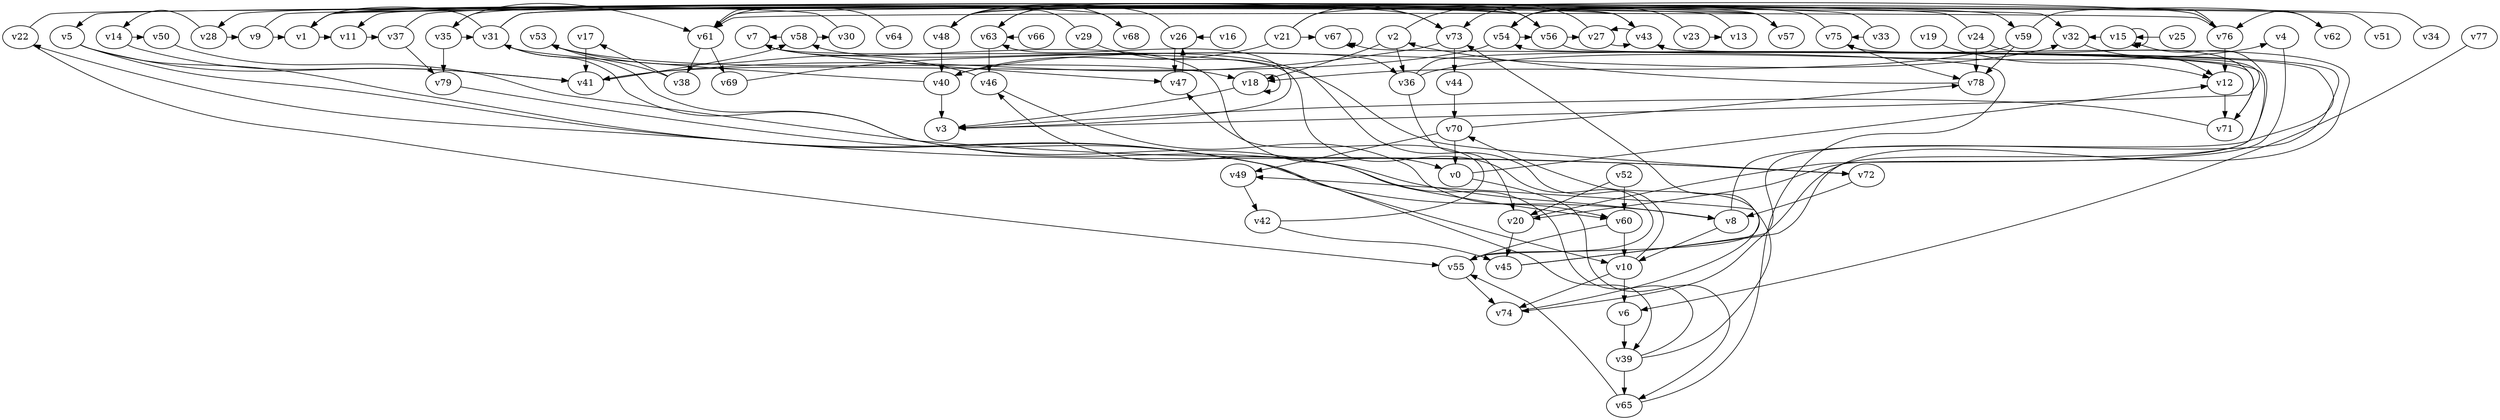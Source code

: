 // Benchmark game 116 - 80 vertices
digraph G {
    v0 [name="v0", player=0];
    v1 [name="v1", player=0];
    v2 [name="v2", player=1];
    v3 [name="v3", player=1];
    v4 [name="v4", player=1];
    v5 [name="v5", player=1];
    v6 [name="v6", player=1];
    v7 [name="v7", player=1];
    v8 [name="v8", player=1];
    v9 [name="v9", player=0];
    v10 [name="v10", player=1, target=1];
    v11 [name="v11", player=1];
    v12 [name="v12", player=1];
    v13 [name="v13", player=0];
    v14 [name="v14", player=1];
    v15 [name="v15", player=1];
    v16 [name="v16", player=0];
    v17 [name="v17", player=1];
    v18 [name="v18", player=0];
    v19 [name="v19", player=1];
    v20 [name="v20", player=1];
    v21 [name="v21", player=1];
    v22 [name="v22", player=0];
    v23 [name="v23", player=1, target=1];
    v24 [name="v24", player=1];
    v25 [name="v25", player=1];
    v26 [name="v26", player=0];
    v27 [name="v27", player=0];
    v28 [name="v28", player=0];
    v29 [name="v29", player=0];
    v30 [name="v30", player=1];
    v31 [name="v31", player=1];
    v32 [name="v32", player=0, target=1];
    v33 [name="v33", player=0];
    v34 [name="v34", player=0];
    v35 [name="v35", player=0];
    v36 [name="v36", player=0, target=1];
    v37 [name="v37", player=1];
    v38 [name="v38", player=1];
    v39 [name="v39", player=0, target=1];
    v40 [name="v40", player=1];
    v41 [name="v41", player=0];
    v42 [name="v42", player=0];
    v43 [name="v43", player=1];
    v44 [name="v44", player=1];
    v45 [name="v45", player=0];
    v46 [name="v46", player=1, target=1];
    v47 [name="v47", player=0];
    v48 [name="v48", player=0];
    v49 [name="v49", player=1];
    v50 [name="v50", player=0];
    v51 [name="v51", player=1];
    v52 [name="v52", player=0];
    v53 [name="v53", player=1, target=1];
    v54 [name="v54", player=1];
    v55 [name="v55", player=0];
    v56 [name="v56", player=1];
    v57 [name="v57", player=1];
    v58 [name="v58", player=1];
    v59 [name="v59", player=1];
    v60 [name="v60", player=1];
    v61 [name="v61", player=0];
    v62 [name="v62", player=0];
    v63 [name="v63", player=0];
    v64 [name="v64", player=0, target=1];
    v65 [name="v65", player=0];
    v66 [name="v66", player=0];
    v67 [name="v67", player=0];
    v68 [name="v68", player=1];
    v69 [name="v69", player=1, target=1];
    v70 [name="v70", player=1];
    v71 [name="v71", player=0];
    v72 [name="v72", player=0];
    v73 [name="v73", player=1];
    v74 [name="v74", player=1];
    v75 [name="v75", player=1, target=1];
    v76 [name="v76", player=0];
    v77 [name="v77", player=1];
    v78 [name="v78", player=1];
    v79 [name="v79", player=1];

    v0 -> v65 [constraint="time <= 7"];
    v1 -> v11 [constraint="time <= 12"];
    v2 -> v56 [constraint="time % 4 == 2"];
    v3 -> v63 [constraint="time <= 24"];
    v4 -> v20 [constraint="time >= 8"];
    v5 -> v41 [constraint="(time % 3 == 1) || (time % 5 == 2)"];
    v6 -> v39;
    v7 -> v0 [constraint="time % 4 == 3"];
    v8 -> v43 [constraint="time <= 22"];
    v9 -> v32 [constraint="time <= 12"];
    v10 -> v74;
    v11 -> v37 [constraint="time % 6 == 3"];
    v12 -> v71;
    v13 -> v61 [constraint="time >= 8"];
    v14 -> v50 [constraint="time % 5 == 3"];
    v15 -> v32 [constraint="time <= 20"];
    v16 -> v26 [constraint="time == 1"];
    v17 -> v41;
    v18 -> v18 [constraint="time == 18"];
    v19 -> v12 [constraint="time <= 19"];
    v20 -> v15 [constraint="time == 17"];
    v21 -> v73 [constraint="time == 14"];
    v22 -> v55 [constraint="time >= 7"];
    v23 -> v54 [constraint="time % 5 == 0"];
    v24 -> v78;
    v25 -> v15 [constraint="time % 4 == 1"];
    v26 -> v48 [constraint="time >= 3"];
    v27 -> v43 [constraint="time % 6 == 1"];
    v28 -> v14 [constraint="time == 18"];
    v29 -> v63 [constraint="time >= 14"];
    v30 -> v1 [constraint="time % 4 == 3"];
    v31 -> v57 [constraint="time == 3"];
    v32 -> v3 [constraint="time % 5 == 1"];
    v33 -> v75 [constraint="time % 5 == 3"];
    v34 -> v5 [constraint="time % 4 == 3"];
    v35 -> v61 [constraint="(time >= 2) && (time <= 19)"];
    v36 -> v4 [constraint="time == 14"];
    v37 -> v59 [constraint="time <= 6"];
    v38 -> v17 [constraint="(time >= 1) && (time <= 16)"];
    v39 -> v46 [constraint="time == 9"];
    v40 -> v32 [constraint="time % 2 == 1"];
    v41 -> v58 [constraint="time >= 3"];
    v42 -> v47 [constraint="time == 20"];
    v43 -> v27 [constraint="time == 8"];
    v44 -> v70;
    v45 -> v43 [constraint="time >= 12"];
    v46 -> v60 [constraint="time == 13"];
    v47 -> v26;
    v48 -> v43 [constraint="time % 3 == 0"];
    v49 -> v42;
    v50 -> v72 [constraint="time <= 11"];
    v51 -> v1 [constraint="time % 3 == 1"];
    v52 -> v60;
    v53 -> v18 [constraint="time == 18"];
    v54 -> v41 [constraint="time % 6 == 3"];
    v55 -> v7 [constraint="time <= 22"];
    v56 -> v74 [constraint="(time >= 3) && (time <= 25)"];
    v57 -> v54 [constraint="time >= 1"];
    v58 -> v30 [constraint="time == 13"];
    v59 -> v78 [constraint="time % 3 == 1"];
    v60 -> v55 [constraint="time % 4 == 2"];
    v61 -> v69;
    v62 -> v76 [constraint="(time >= 5) && (time <= 18)"];
    v63 -> v46;
    v64 -> v61 [constraint="time % 5 == 0"];
    v65 -> v55 [constraint="time == 15"];
    v66 -> v63 [constraint="time <= 19"];
    v67 -> v67;
    v68 -> v35 [constraint="time == 13"];
    v69 -> v36 [constraint="time % 2 == 0"];
    v70 -> v49;
    v71 -> v54 [constraint="time % 2 == 1"];
    v72 -> v22 [constraint="time == 5"];
    v73 -> v44;
    v74 -> v49 [constraint="time % 4 == 3"];
    v75 -> v78 [constraint="time == 1"];
    v76 -> v61 [constraint="time % 3 == 0"];
    v77 -> v6 [constraint="time == 1"];
    v78 -> v2 [constraint="time % 3 == 0"];
    v79 -> v39 [constraint="time >= 10"];
    v2 -> v18;
    v61 -> v38;
    v55 -> v73 [constraint="time <= 10"];
    v35 -> v79;
    v70 -> v0;
    v48 -> v73 [constraint="time % 6 == 4"];
    v15 -> v15 [constraint="time % 3 == 2"];
    v38 -> v53 [constraint="time <= 6"];
    v31 -> v8 [constraint="(time >= 9) && (time <= 22)"];
    v76 -> v12;
    v45 -> v75 [constraint="time == 2"];
    v18 -> v3 [constraint="time >= 14"];
    v29 -> v72 [constraint="time >= 12"];
    v7 -> v47 [constraint="time % 5 == 3"];
    v55 -> v74;
    v27 -> v73 [constraint="time <= 14"];
    v24 -> v71 [constraint="time % 5 == 2"];
    v36 -> v20 [constraint="time % 4 == 3"];
    v31 -> v60 [constraint="time >= 4"];
    v39 -> v70 [constraint="time % 4 == 0"];
    v31 -> v1 [constraint="time >= 12"];
    v22 -> v57 [constraint="time == 4"];
    v10 -> v58 [constraint="time % 2 == 1"];
    v20 -> v45;
    v42 -> v45;
    v54 -> v56 [constraint="time % 3 == 1"];
    v39 -> v65;
    v59 -> v18 [constraint="time == 17"];
    v59 -> v62 [constraint="time % 3 == 2"];
    v65 -> v67 [constraint="time % 4 == 0"];
    v21 -> v67 [constraint="(time % 4 == 1) || (time % 4 == 1)"];
    v63 -> v68 [constraint="time == 19"];
    v10 -> v6;
    v56 -> v48 [constraint="time >= 14"];
    v21 -> v76 [constraint="time == 19"];
    v48 -> v40;
    v36 -> v12 [constraint="time >= 8"];
    v28 -> v9 [constraint="time % 2 == 0"];
    v2 -> v36;
    v9 -> v1 [constraint="time == 3"];
    v72 -> v8;
    v35 -> v31 [constraint="time >= 4"];
    v58 -> v7 [constraint="(time % 3 == 1) || (time % 5 == 0)"];
    v37 -> v79 [constraint="time == 11"];
    v40 -> v3;
    v26 -> v47;
    v8 -> v10;
    v14 -> v41 [constraint="time % 4 == 3"];
    v56 -> v28 [constraint="(time % 2 == 1) || (time % 3 == 2)"];
    v5 -> v8 [constraint="(time >= 5) && (time <= 24)"];
    v24 -> v11 [constraint="time <= 19"];
    v46 -> v53 [constraint="(time >= 4) && (time <= 15)"];
    v23 -> v13 [constraint="time >= 12"];
    v56 -> v27 [constraint="time == 7"];
    v76 -> v61 [constraint="time >= 11"];
    v5 -> v10 [constraint="time >= 14"];
    v0 -> v12 [constraint="time % 4 == 1"];
    v52 -> v20;
    v70 -> v78 [constraint="time <= 10"];
    v33 -> v1 [constraint="(time % 2 == 1) || (time % 4 == 1)"];
    v75 -> v54 [constraint="time <= 6"];
    v21 -> v40 [constraint="time <= 13"];
    v31 -> v43 [constraint="time % 2 == 1"];
    v60 -> v10;
    v71 -> v3 [constraint="(time % 3 == 1) || (time % 3 == 0)"];
    v40 -> v31 [constraint="time <= 8"];
    v73 -> v41 [constraint="time % 5 == 0"];
}
